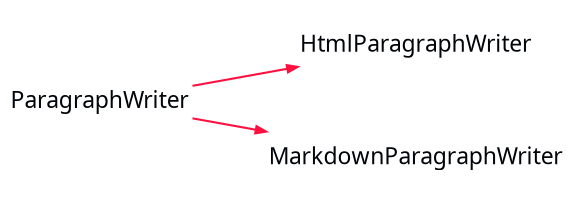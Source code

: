 digraph {
 rankdir = "LR"
 bgcolor = none;
 layout  = dot;
 edge [
   arrowsize = "0.5"
   color     = "#FF1040FF"
 ]
 DxzKpO3[
   shape    = none
   label    = "ParagraphWriter"
   margin   = "0.01"
   fontname = "Segoe UI"
   fontsize = "11"
   fontcolor= "#010509FF"
 ]
 DcZ4hpu[
   shape    = none
   label    = "HtmlParagraphWriter"
   margin   = "0.01"
   fontname = "Segoe UI"
   fontsize = "11"
   fontcolor= "#010509FF"
 ]
 DQ14hpu[
   shape    = none
   label    = "MarkdownParagraphWriter"
   margin   = "0.01"
   fontname = "Segoe UI"
   fontsize = "11"
   fontcolor= "#010509FF"
 ]
 DxzKpO3->DcZ4hpu
 DxzKpO3->DQ14hpu
}
